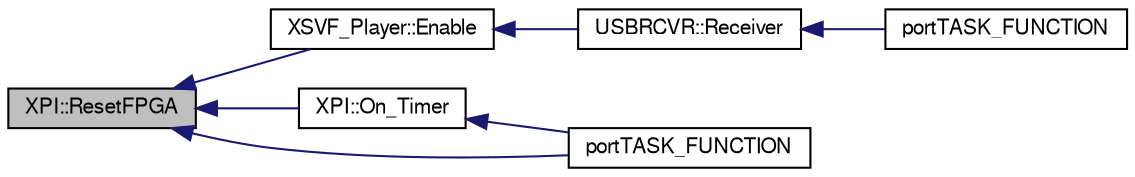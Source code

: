 digraph G
{
  bgcolor="transparent";
  edge [fontname="FreeSans",fontsize=10,labelfontname="FreeSans",labelfontsize=10];
  node [fontname="FreeSans",fontsize=10,shape=record];
  rankdir=LR;
  Node1 [label="XPI::ResetFPGA",height=0.2,width=0.4,color="black", fillcolor="grey75", style="filled" fontcolor="black"];
  Node1 -> Node2 [dir=back,color="midnightblue",fontsize=10,style="solid",fontname="FreeSans"];
  Node2 [label="XSVF_Player::Enable",height=0.2,width=0.4,color="black",URL="$class_x_s_v_f___player.html#ab49a062790f0a95e08d6f246b2a71b4"];
  Node2 -> Node3 [dir=back,color="midnightblue",fontsize=10,style="solid",fontname="FreeSans"];
  Node3 [label="USBRCVR::Receiver",height=0.2,width=0.4,color="black",URL="$class_u_s_b_r_c_v_r.html#f8361a896588ddbb643a4b79b59129b5"];
  Node3 -> Node4 [dir=back,color="midnightblue",fontsize=10,style="solid",fontname="FreeSans"];
  Node4 [label="portTASK_FUNCTION",height=0.2,width=0.4,color="black",URL="$usb_tasks_8cpp.html#bf532eb4d4d55d51477ea9534ab711ca"];
  Node1 -> Node5 [dir=back,color="midnightblue",fontsize=10,style="solid",fontname="FreeSans"];
  Node5 [label="XPI::On_Timer",height=0.2,width=0.4,color="black",URL="$class_x_p_i.html#efca43b014ac7287f1ee782a2db45682"];
  Node5 -> Node6 [dir=back,color="midnightblue",fontsize=10,style="solid",fontname="FreeSans"];
  Node6 [label="portTASK_FUNCTION",height=0.2,width=0.4,color="black",URL="$sam7xpud_8cpp.html#53afc651bc94988b4b1644f21f16b515"];
  Node1 -> Node6 [dir=back,color="midnightblue",fontsize=10,style="solid",fontname="FreeSans"];
}
